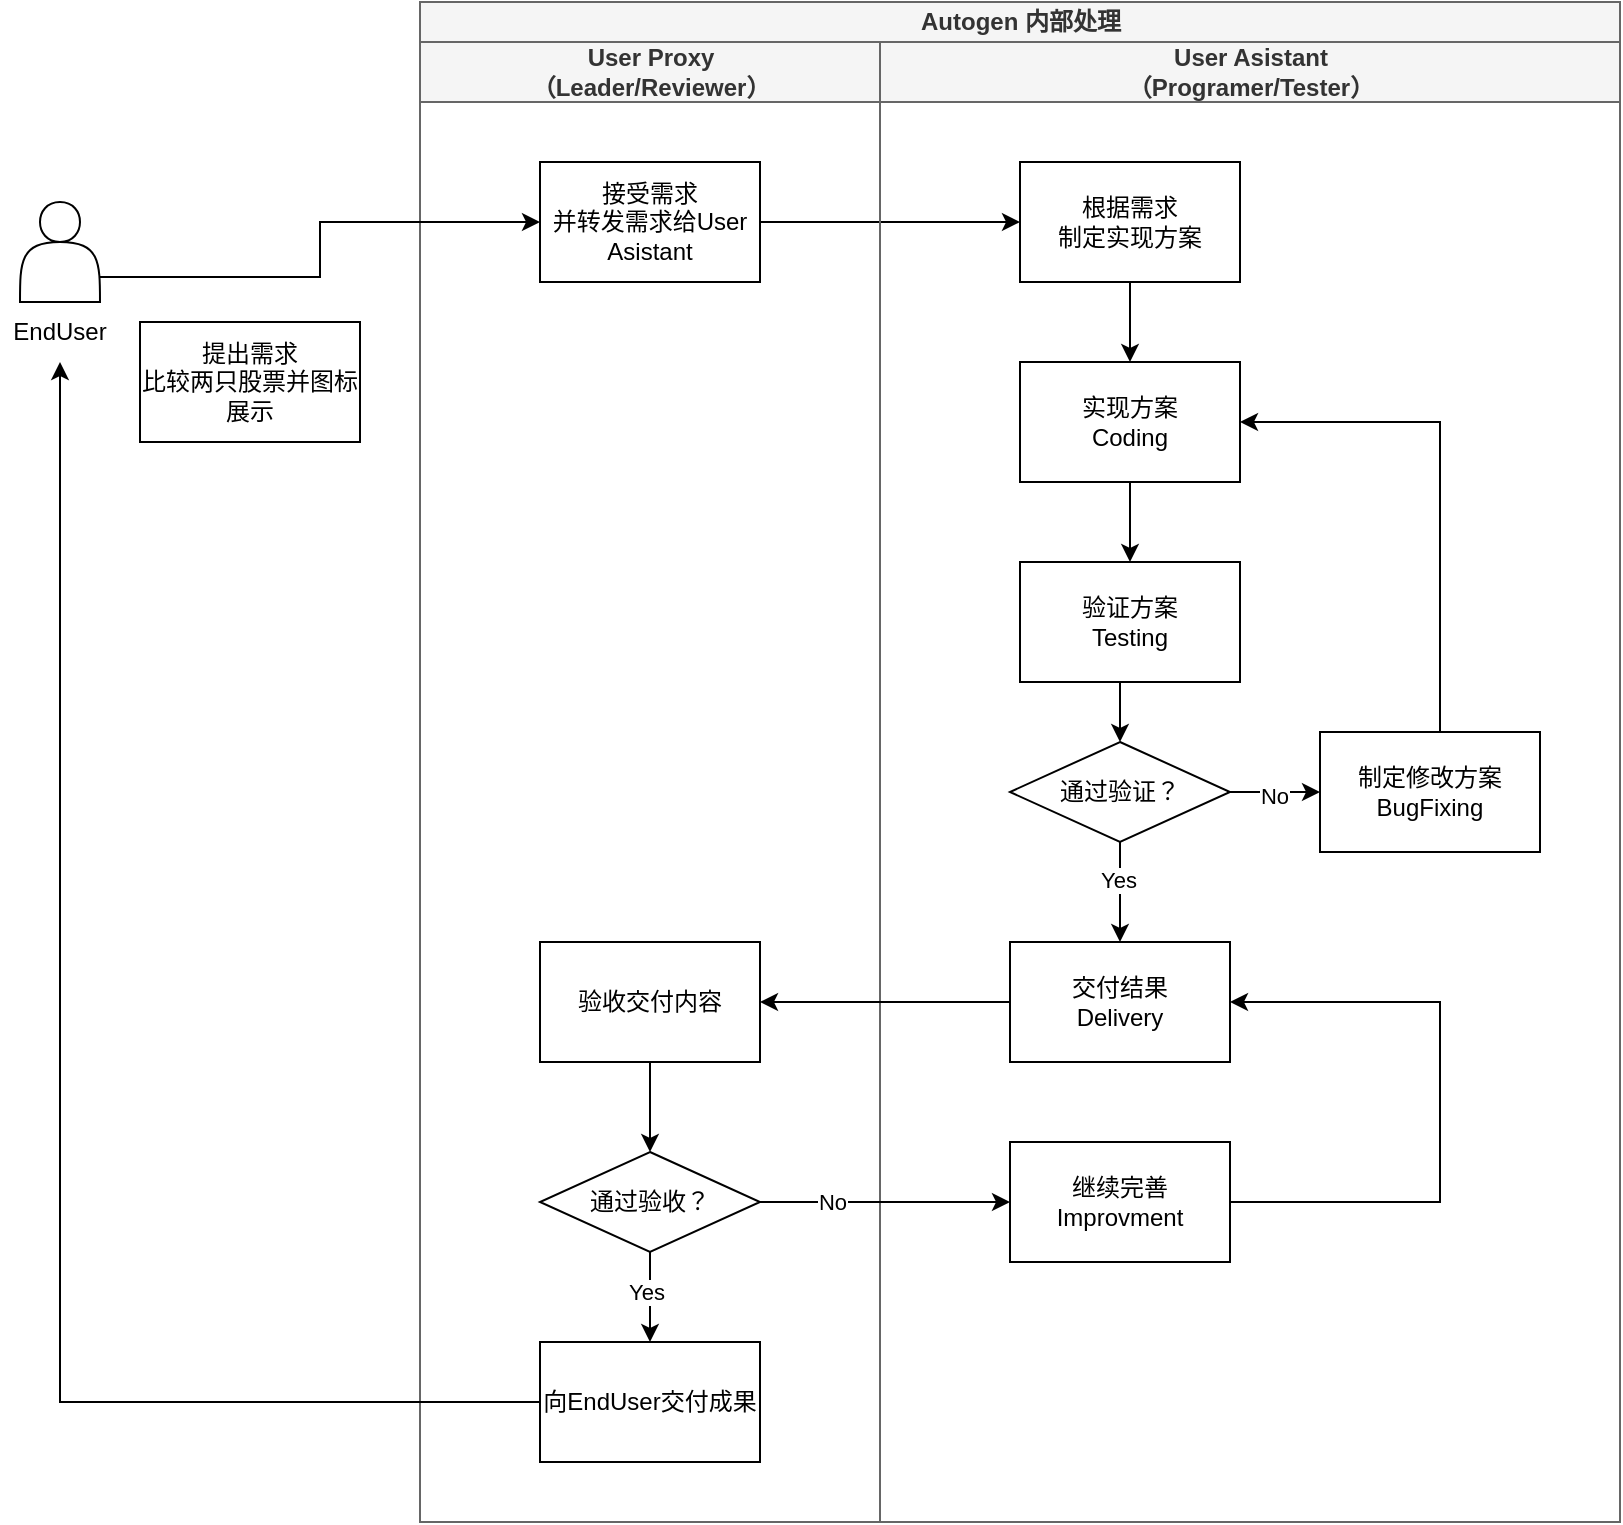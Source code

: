 <mxfile version="24.4.4" type="github">
  <diagram id="prtHgNgQTEPvFCAcTncT" name="Page-1">
    <mxGraphModel dx="1034" dy="542" grid="1" gridSize="10" guides="1" tooltips="1" connect="1" arrows="1" fold="1" page="1" pageScale="1" pageWidth="827" pageHeight="1169" math="0" shadow="0">
      <root>
        <mxCell id="0" />
        <mxCell id="1" parent="0" />
        <mxCell id="HX_Z-J0ReP9zUxy85mQA-2" value="Autogen 内部处理" style="swimlane;childLayout=stackLayout;resizeParent=1;resizeParentMax=0;startSize=20;html=1;fillColor=#f5f5f5;strokeColor=#666666;fontColor=#333333;" vertex="1" parent="1">
          <mxGeometry x="220.0" y="120" width="600" height="760" as="geometry" />
        </mxCell>
        <mxCell id="HX_Z-J0ReP9zUxy85mQA-3" value="User Proxy&lt;div&gt;（Leader/Reviewer）&lt;/div&gt;" style="swimlane;startSize=30;html=1;fillColor=#f5f5f5;fontColor=#333333;strokeColor=#666666;" vertex="1" parent="HX_Z-J0ReP9zUxy85mQA-2">
          <mxGeometry y="20" width="230" height="740" as="geometry" />
        </mxCell>
        <mxCell id="HX_Z-J0ReP9zUxy85mQA-11" value="接受需求&lt;div&gt;并转发需求给User Asistant&lt;/div&gt;" style="rounded=0;whiteSpace=wrap;html=1;" vertex="1" parent="HX_Z-J0ReP9zUxy85mQA-3">
          <mxGeometry x="60.0" y="60" width="110" height="60" as="geometry" />
        </mxCell>
        <mxCell id="HX_Z-J0ReP9zUxy85mQA-36" style="edgeStyle=orthogonalEdgeStyle;rounded=0;orthogonalLoop=1;jettySize=auto;html=1;entryX=0.5;entryY=0;entryDx=0;entryDy=0;" edge="1" parent="HX_Z-J0ReP9zUxy85mQA-3" source="HX_Z-J0ReP9zUxy85mQA-33" target="HX_Z-J0ReP9zUxy85mQA-35">
          <mxGeometry relative="1" as="geometry" />
        </mxCell>
        <mxCell id="HX_Z-J0ReP9zUxy85mQA-33" value="验收交付内容" style="rounded=0;whiteSpace=wrap;html=1;" vertex="1" parent="HX_Z-J0ReP9zUxy85mQA-3">
          <mxGeometry x="60" y="450" width="110" height="60" as="geometry" />
        </mxCell>
        <mxCell id="HX_Z-J0ReP9zUxy85mQA-43" style="edgeStyle=orthogonalEdgeStyle;rounded=0;orthogonalLoop=1;jettySize=auto;html=1;exitX=0.5;exitY=1;exitDx=0;exitDy=0;entryX=0.5;entryY=0;entryDx=0;entryDy=0;" edge="1" parent="HX_Z-J0ReP9zUxy85mQA-3" source="HX_Z-J0ReP9zUxy85mQA-35" target="HX_Z-J0ReP9zUxy85mQA-42">
          <mxGeometry relative="1" as="geometry" />
        </mxCell>
        <mxCell id="HX_Z-J0ReP9zUxy85mQA-44" value="Yes" style="edgeLabel;html=1;align=center;verticalAlign=middle;resizable=0;points=[];" vertex="1" connectable="0" parent="HX_Z-J0ReP9zUxy85mQA-43">
          <mxGeometry x="-0.111" y="-2" relative="1" as="geometry">
            <mxPoint as="offset" />
          </mxGeometry>
        </mxCell>
        <mxCell id="HX_Z-J0ReP9zUxy85mQA-35" value="通过验收？" style="rhombus;whiteSpace=wrap;html=1;" vertex="1" parent="HX_Z-J0ReP9zUxy85mQA-3">
          <mxGeometry x="60" y="555" width="110" height="50" as="geometry" />
        </mxCell>
        <mxCell id="HX_Z-J0ReP9zUxy85mQA-42" value="向EndUser交付成果" style="rounded=0;whiteSpace=wrap;html=1;" vertex="1" parent="HX_Z-J0ReP9zUxy85mQA-3">
          <mxGeometry x="60.0" y="650" width="110" height="60" as="geometry" />
        </mxCell>
        <mxCell id="HX_Z-J0ReP9zUxy85mQA-14" style="edgeStyle=orthogonalEdgeStyle;rounded=0;orthogonalLoop=1;jettySize=auto;html=1;exitX=1;exitY=0.5;exitDx=0;exitDy=0;entryX=0;entryY=0.5;entryDx=0;entryDy=0;" edge="1" parent="HX_Z-J0ReP9zUxy85mQA-2" source="HX_Z-J0ReP9zUxy85mQA-11" target="HX_Z-J0ReP9zUxy85mQA-13">
          <mxGeometry relative="1" as="geometry" />
        </mxCell>
        <mxCell id="HX_Z-J0ReP9zUxy85mQA-4" value="User Asistant&lt;div&gt;（Programer/Tester）&lt;/div&gt;" style="swimlane;startSize=30;html=1;fillColor=#f5f5f5;fontColor=#333333;strokeColor=#666666;" vertex="1" parent="HX_Z-J0ReP9zUxy85mQA-2">
          <mxGeometry x="230" y="20" width="370" height="740" as="geometry" />
        </mxCell>
        <mxCell id="HX_Z-J0ReP9zUxy85mQA-21" style="edgeStyle=orthogonalEdgeStyle;rounded=0;orthogonalLoop=1;jettySize=auto;html=1;exitX=0.5;exitY=1;exitDx=0;exitDy=0;entryX=0.5;entryY=0;entryDx=0;entryDy=0;" edge="1" parent="HX_Z-J0ReP9zUxy85mQA-4" source="HX_Z-J0ReP9zUxy85mQA-13" target="HX_Z-J0ReP9zUxy85mQA-15">
          <mxGeometry relative="1" as="geometry" />
        </mxCell>
        <mxCell id="HX_Z-J0ReP9zUxy85mQA-13" value="根据需求&lt;div&gt;制定实现方案&lt;/div&gt;" style="rounded=0;whiteSpace=wrap;html=1;" vertex="1" parent="HX_Z-J0ReP9zUxy85mQA-4">
          <mxGeometry x="70.0" y="60" width="110" height="60" as="geometry" />
        </mxCell>
        <mxCell id="HX_Z-J0ReP9zUxy85mQA-22" style="edgeStyle=orthogonalEdgeStyle;rounded=0;orthogonalLoop=1;jettySize=auto;html=1;exitX=0.5;exitY=1;exitDx=0;exitDy=0;" edge="1" parent="HX_Z-J0ReP9zUxy85mQA-4" source="HX_Z-J0ReP9zUxy85mQA-15" target="HX_Z-J0ReP9zUxy85mQA-16">
          <mxGeometry relative="1" as="geometry" />
        </mxCell>
        <mxCell id="HX_Z-J0ReP9zUxy85mQA-15" value="&lt;div&gt;实现方案&lt;/div&gt;&lt;div&gt;Coding&lt;/div&gt;" style="rounded=0;whiteSpace=wrap;html=1;" vertex="1" parent="HX_Z-J0ReP9zUxy85mQA-4">
          <mxGeometry x="70.0" y="160" width="110" height="60" as="geometry" />
        </mxCell>
        <mxCell id="HX_Z-J0ReP9zUxy85mQA-23" style="edgeStyle=orthogonalEdgeStyle;rounded=0;orthogonalLoop=1;jettySize=auto;html=1;exitX=0.5;exitY=1;exitDx=0;exitDy=0;entryX=0.5;entryY=0;entryDx=0;entryDy=0;" edge="1" parent="HX_Z-J0ReP9zUxy85mQA-4" source="HX_Z-J0ReP9zUxy85mQA-16" target="HX_Z-J0ReP9zUxy85mQA-18">
          <mxGeometry relative="1" as="geometry" />
        </mxCell>
        <mxCell id="HX_Z-J0ReP9zUxy85mQA-16" value="&lt;div&gt;验证方案&lt;/div&gt;&lt;div&gt;Testing&lt;/div&gt;" style="rounded=0;whiteSpace=wrap;html=1;" vertex="1" parent="HX_Z-J0ReP9zUxy85mQA-4">
          <mxGeometry x="70.0" y="260" width="110" height="60" as="geometry" />
        </mxCell>
        <mxCell id="HX_Z-J0ReP9zUxy85mQA-27" style="edgeStyle=orthogonalEdgeStyle;rounded=0;orthogonalLoop=1;jettySize=auto;html=1;exitX=1;exitY=0.5;exitDx=0;exitDy=0;entryX=0;entryY=0.5;entryDx=0;entryDy=0;" edge="1" parent="HX_Z-J0ReP9zUxy85mQA-4" source="HX_Z-J0ReP9zUxy85mQA-18" target="HX_Z-J0ReP9zUxy85mQA-17">
          <mxGeometry relative="1" as="geometry" />
        </mxCell>
        <mxCell id="HX_Z-J0ReP9zUxy85mQA-30" value="No" style="edgeLabel;html=1;align=center;verticalAlign=middle;resizable=0;points=[];" vertex="1" connectable="0" parent="HX_Z-J0ReP9zUxy85mQA-27">
          <mxGeometry x="-0.022" y="-2" relative="1" as="geometry">
            <mxPoint as="offset" />
          </mxGeometry>
        </mxCell>
        <mxCell id="HX_Z-J0ReP9zUxy85mQA-31" style="edgeStyle=orthogonalEdgeStyle;rounded=0;orthogonalLoop=1;jettySize=auto;html=1;exitX=0.5;exitY=1;exitDx=0;exitDy=0;entryX=0.5;entryY=0;entryDx=0;entryDy=0;" edge="1" parent="HX_Z-J0ReP9zUxy85mQA-4" source="HX_Z-J0ReP9zUxy85mQA-18" target="HX_Z-J0ReP9zUxy85mQA-24">
          <mxGeometry relative="1" as="geometry" />
        </mxCell>
        <mxCell id="HX_Z-J0ReP9zUxy85mQA-32" value="Yes" style="edgeLabel;html=1;align=center;verticalAlign=middle;resizable=0;points=[];" vertex="1" connectable="0" parent="HX_Z-J0ReP9zUxy85mQA-31">
          <mxGeometry x="-0.24" y="-1" relative="1" as="geometry">
            <mxPoint as="offset" />
          </mxGeometry>
        </mxCell>
        <mxCell id="HX_Z-J0ReP9zUxy85mQA-18" value="通过验证？" style="rhombus;whiteSpace=wrap;html=1;" vertex="1" parent="HX_Z-J0ReP9zUxy85mQA-4">
          <mxGeometry x="65" y="350" width="110" height="50" as="geometry" />
        </mxCell>
        <mxCell id="HX_Z-J0ReP9zUxy85mQA-29" style="edgeStyle=orthogonalEdgeStyle;rounded=0;orthogonalLoop=1;jettySize=auto;html=1;entryX=1;entryY=0.5;entryDx=0;entryDy=0;exitX=0.5;exitY=0;exitDx=0;exitDy=0;" edge="1" parent="HX_Z-J0ReP9zUxy85mQA-4" source="HX_Z-J0ReP9zUxy85mQA-17" target="HX_Z-J0ReP9zUxy85mQA-15">
          <mxGeometry relative="1" as="geometry">
            <Array as="points">
              <mxPoint x="275" y="350" />
              <mxPoint x="280" y="350" />
              <mxPoint x="280" y="190" />
            </Array>
          </mxGeometry>
        </mxCell>
        <mxCell id="HX_Z-J0ReP9zUxy85mQA-17" value="&lt;div&gt;&lt;span style=&quot;background-color: initial;&quot;&gt;制定修改方案&lt;/span&gt;&lt;br&gt;&lt;/div&gt;&lt;div&gt;BugFixing&lt;/div&gt;" style="rounded=0;whiteSpace=wrap;html=1;" vertex="1" parent="HX_Z-J0ReP9zUxy85mQA-4">
          <mxGeometry x="220.0" y="345" width="110" height="60" as="geometry" />
        </mxCell>
        <mxCell id="HX_Z-J0ReP9zUxy85mQA-24" value="&lt;div&gt;交付结果&lt;/div&gt;&lt;div&gt;Delivery&lt;/div&gt;" style="rounded=0;whiteSpace=wrap;html=1;" vertex="1" parent="HX_Z-J0ReP9zUxy85mQA-4">
          <mxGeometry x="65.0" y="450" width="110" height="60" as="geometry" />
        </mxCell>
        <mxCell id="HX_Z-J0ReP9zUxy85mQA-41" style="edgeStyle=orthogonalEdgeStyle;rounded=0;orthogonalLoop=1;jettySize=auto;html=1;exitX=1;exitY=0.5;exitDx=0;exitDy=0;entryX=1;entryY=0.5;entryDx=0;entryDy=0;" edge="1" parent="HX_Z-J0ReP9zUxy85mQA-4" source="HX_Z-J0ReP9zUxy85mQA-37" target="HX_Z-J0ReP9zUxy85mQA-24">
          <mxGeometry relative="1" as="geometry">
            <Array as="points">
              <mxPoint x="280" y="580" />
              <mxPoint x="280" y="480" />
            </Array>
          </mxGeometry>
        </mxCell>
        <mxCell id="HX_Z-J0ReP9zUxy85mQA-37" value="&lt;div&gt;继续完善&lt;/div&gt;&lt;div&gt;Improvment&lt;/div&gt;" style="rounded=0;whiteSpace=wrap;html=1;" vertex="1" parent="HX_Z-J0ReP9zUxy85mQA-4">
          <mxGeometry x="65.0" y="550" width="110" height="60" as="geometry" />
        </mxCell>
        <mxCell id="HX_Z-J0ReP9zUxy85mQA-34" style="edgeStyle=orthogonalEdgeStyle;rounded=0;orthogonalLoop=1;jettySize=auto;html=1;exitX=0;exitY=0.5;exitDx=0;exitDy=0;entryX=1;entryY=0.5;entryDx=0;entryDy=0;" edge="1" parent="HX_Z-J0ReP9zUxy85mQA-2" source="HX_Z-J0ReP9zUxy85mQA-24" target="HX_Z-J0ReP9zUxy85mQA-33">
          <mxGeometry relative="1" as="geometry" />
        </mxCell>
        <mxCell id="HX_Z-J0ReP9zUxy85mQA-38" style="edgeStyle=orthogonalEdgeStyle;rounded=0;orthogonalLoop=1;jettySize=auto;html=1;exitX=1;exitY=0.5;exitDx=0;exitDy=0;entryX=0;entryY=0.5;entryDx=0;entryDy=0;" edge="1" parent="HX_Z-J0ReP9zUxy85mQA-2" source="HX_Z-J0ReP9zUxy85mQA-35" target="HX_Z-J0ReP9zUxy85mQA-37">
          <mxGeometry relative="1" as="geometry" />
        </mxCell>
        <mxCell id="HX_Z-J0ReP9zUxy85mQA-40" value="No" style="edgeLabel;html=1;align=center;verticalAlign=middle;resizable=0;points=[];" vertex="1" connectable="0" parent="HX_Z-J0ReP9zUxy85mQA-38">
          <mxGeometry x="-0.424" relative="1" as="geometry">
            <mxPoint as="offset" />
          </mxGeometry>
        </mxCell>
        <mxCell id="HX_Z-J0ReP9zUxy85mQA-12" style="edgeStyle=orthogonalEdgeStyle;rounded=0;orthogonalLoop=1;jettySize=auto;html=1;exitX=1;exitY=0.75;exitDx=0;exitDy=0;entryX=0;entryY=0.5;entryDx=0;entryDy=0;" edge="1" parent="1" source="HX_Z-J0ReP9zUxy85mQA-6" target="HX_Z-J0ReP9zUxy85mQA-11">
          <mxGeometry relative="1" as="geometry" />
        </mxCell>
        <mxCell id="HX_Z-J0ReP9zUxy85mQA-6" value="" style="shape=actor;whiteSpace=wrap;html=1;" vertex="1" parent="1">
          <mxGeometry x="20" y="220" width="40" height="50" as="geometry" />
        </mxCell>
        <mxCell id="HX_Z-J0ReP9zUxy85mQA-7" value="EndUser" style="text;strokeColor=none;align=center;fillColor=none;html=1;verticalAlign=middle;whiteSpace=wrap;rounded=0;" vertex="1" parent="1">
          <mxGeometry x="10" y="270" width="60" height="30" as="geometry" />
        </mxCell>
        <mxCell id="HX_Z-J0ReP9zUxy85mQA-9" value="提出需求&lt;div&gt;比较两只股票并图标展示&lt;/div&gt;" style="rounded=0;whiteSpace=wrap;html=1;" vertex="1" parent="1">
          <mxGeometry x="80" y="280" width="110" height="60" as="geometry" />
        </mxCell>
        <mxCell id="HX_Z-J0ReP9zUxy85mQA-45" style="edgeStyle=orthogonalEdgeStyle;rounded=0;orthogonalLoop=1;jettySize=auto;html=1;entryX=0.5;entryY=1;entryDx=0;entryDy=0;" edge="1" parent="1" source="HX_Z-J0ReP9zUxy85mQA-42" target="HX_Z-J0ReP9zUxy85mQA-7">
          <mxGeometry relative="1" as="geometry">
            <mxPoint x="70" y="560" as="targetPoint" />
          </mxGeometry>
        </mxCell>
      </root>
    </mxGraphModel>
  </diagram>
</mxfile>

